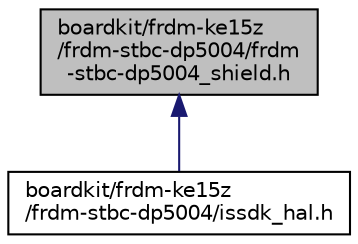 digraph "boardkit/frdm-ke15z/frdm-stbc-dp5004/frdm-stbc-dp5004_shield.h"
{
  edge [fontname="Helvetica",fontsize="10",labelfontname="Helvetica",labelfontsize="10"];
  node [fontname="Helvetica",fontsize="10",shape=record];
  Node1 [label="boardkit/frdm-ke15z\l/frdm-stbc-dp5004/frdm\l-stbc-dp5004_shield.h",height=0.2,width=0.4,color="black", fillcolor="grey75", style="filled", fontcolor="black"];
  Node1 -> Node2 [dir="back",color="midnightblue",fontsize="10",style="solid",fontname="Helvetica"];
  Node2 [label="boardkit/frdm-ke15z\l/frdm-stbc-dp5004/issdk_hal.h",height=0.2,width=0.4,color="black", fillcolor="white", style="filled",URL="$frdm-ke15z_2frdm-stbc-dp5004_2issdk__hal_8h.html"];
}
